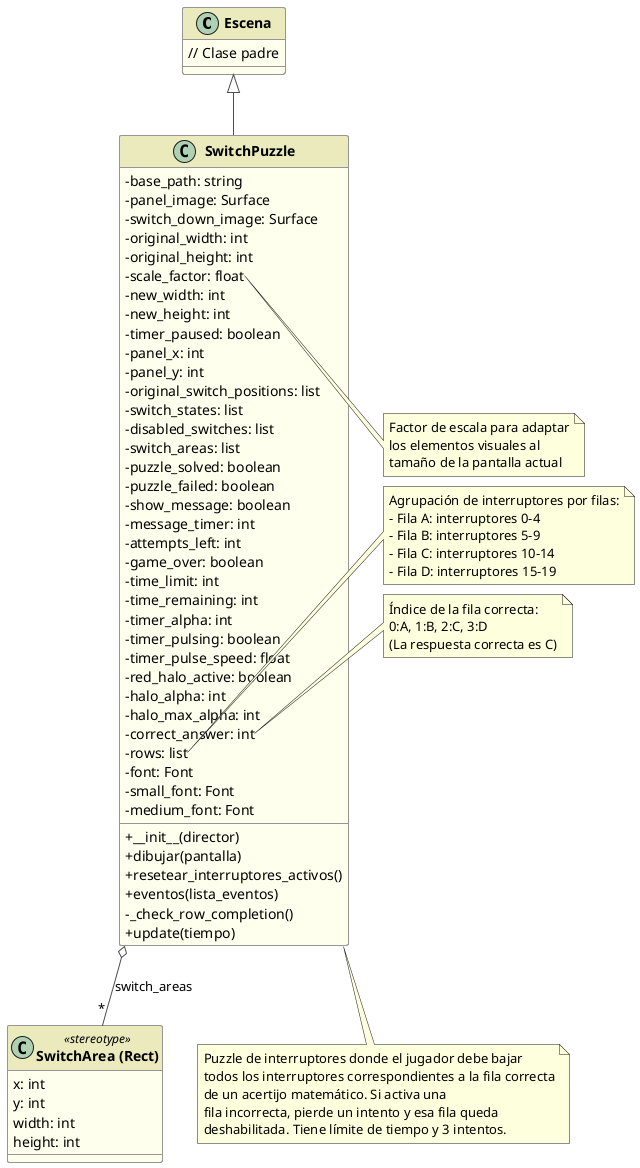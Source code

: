 @startuml SwitchPuzzle

skinparam classAttributeIconSize 0
skinparam classFontStyle bold
skinparam classBackgroundColor #FFFFEE
skinparam classBorderColor #969696
skinparam arrowColor #4D4D4D
skinparam shadowing false
skinparam stereotypeCBackgroundColor #CCE6FF

skinparam class {
  FontColor #000000
  HeaderBackgroundColor #EAEABD
  BorderThickness 1
}

class Escena {
  // Clase padre
}

class SwitchPuzzle {
  -base_path: string
  -panel_image: Surface
  -switch_down_image: Surface
  -original_width: int
  -original_height: int
  -scale_factor: float
  -new_width: int
  -new_height: int
  -timer_paused: boolean
  -panel_x: int
  -panel_y: int
  -original_switch_positions: list
  -switch_states: list
  -disabled_switches: list
  -switch_areas: list
  -puzzle_solved: boolean
  -puzzle_failed: boolean
  -show_message: boolean
  -message_timer: int
  -attempts_left: int
  -game_over: boolean
  -time_limit: int
  -time_remaining: int
  -timer_alpha: int
  -timer_pulsing: boolean
  -timer_pulse_speed: float
  -red_halo_active: boolean
  -halo_alpha: int
  -halo_max_alpha: int
  -correct_answer: int
  -rows: list
  -font: Font
  -small_font: Font
  -medium_font: Font
  +__init__(director)
  +dibujar(pantalla)
  +resetear_interruptores_activos()
  +eventos(lista_eventos)
  -_check_row_completion()
  +update(tiempo)
}

' Estructura de interruptores
class "SwitchArea (Rect)" as SwitchArea <<stereotype>> {
  x: int
  y: int
  width: int
  height: int
}

' Relaciones
Escena <|-- SwitchPuzzle
SwitchPuzzle o-- "*" SwitchArea : switch_areas

note right of SwitchPuzzle::scale_factor
  Factor de escala para adaptar
  los elementos visuales al
  tamaño de la pantalla actual
end note

note bottom of SwitchPuzzle
  Puzzle de interruptores donde el jugador debe bajar 
  todos los interruptores correspondientes a la fila correcta
  de un acertijo matemático. Si activa una
  fila incorrecta, pierde un intento y esa fila queda
  deshabilitada. Tiene límite de tiempo y 3 intentos.
end note

note right of SwitchPuzzle::rows
  Agrupación de interruptores por filas:
  - Fila A: interruptores 0-4
  - Fila B: interruptores 5-9
  - Fila C: interruptores 10-14 
  - Fila D: interruptores 15-19
end note

note right of SwitchPuzzle::correct_answer
  Índice de la fila correcta:
  0:A, 1:B, 2:C, 3:D
  (La respuesta correcta es C)
end note

@enduml